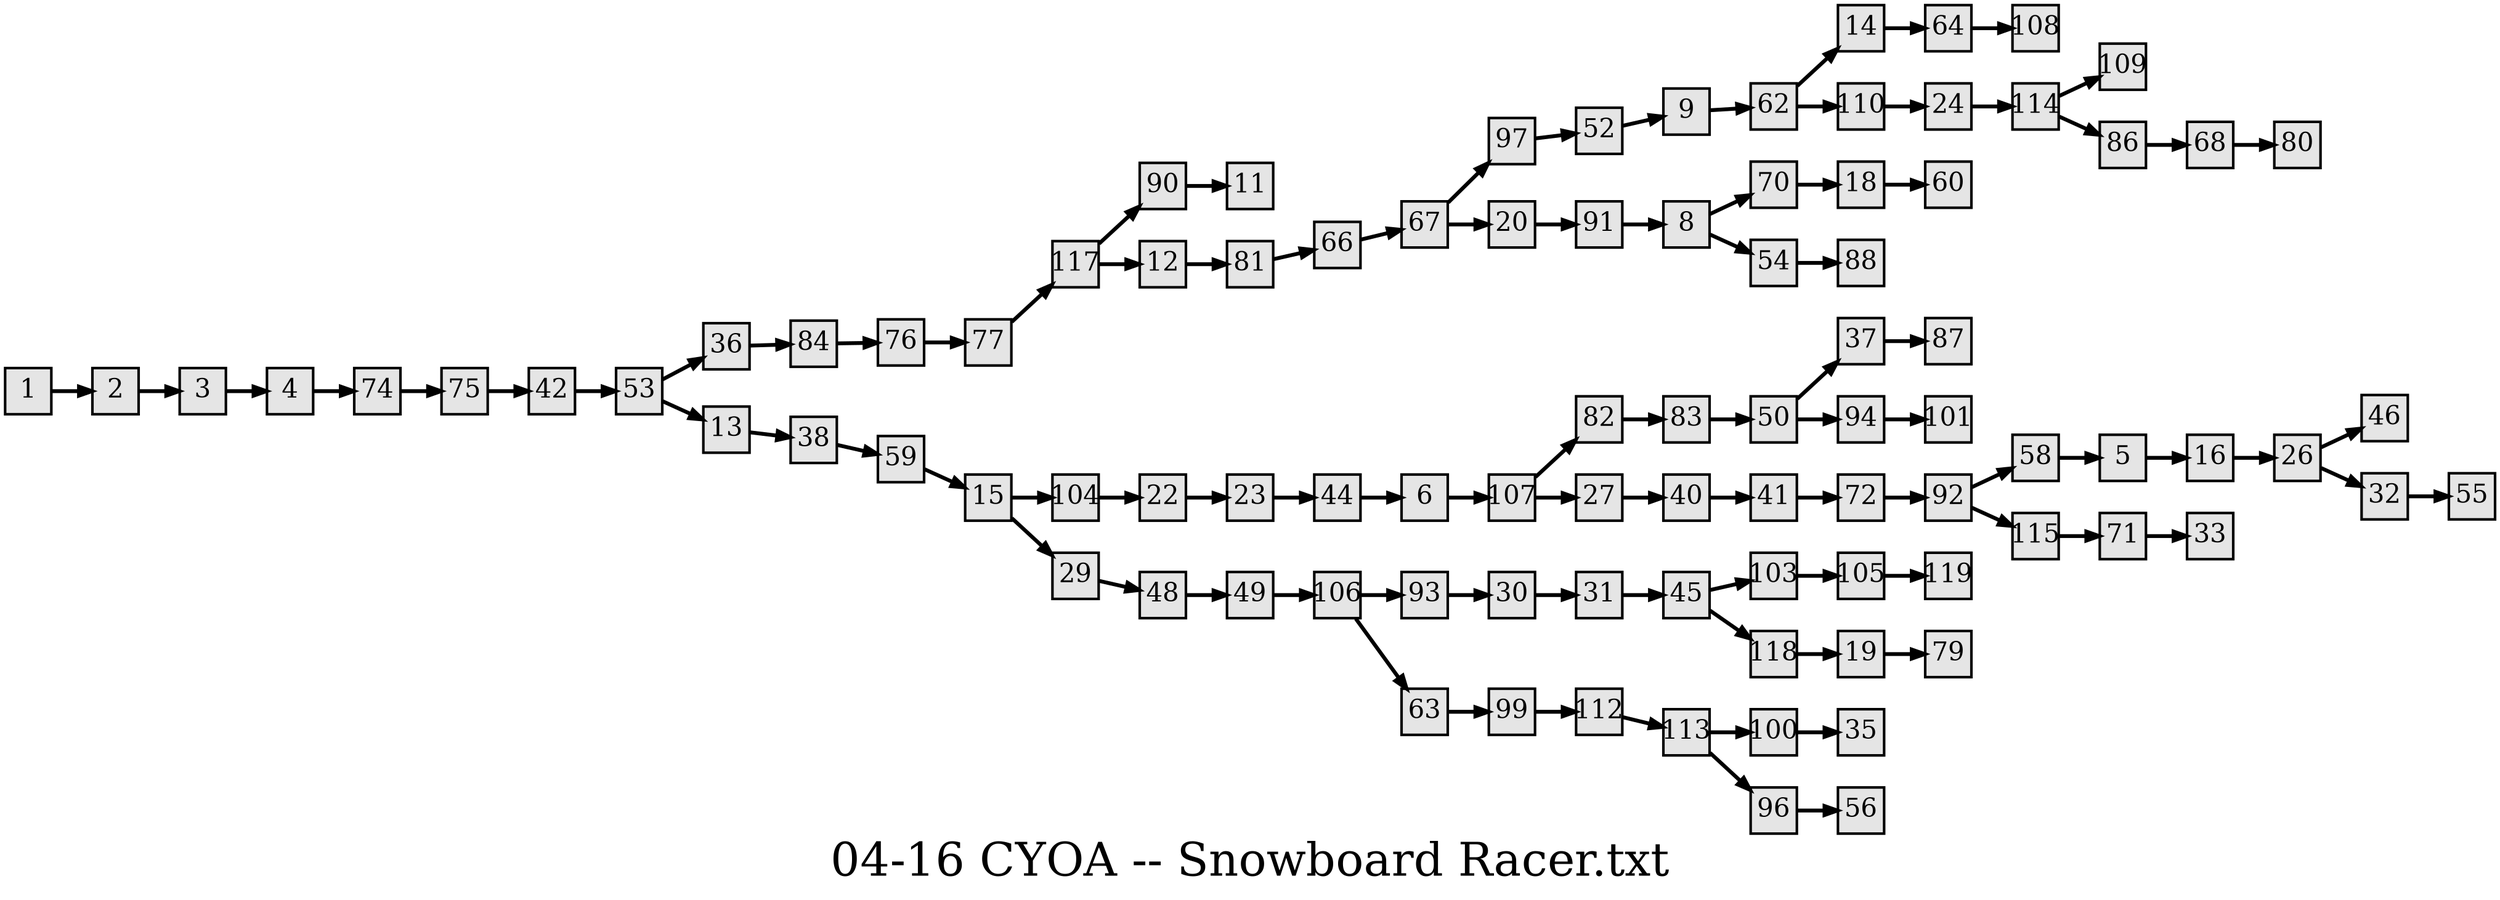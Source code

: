 digraph g{
  graph [ label="04-16 CYOA -- Snowboard Racer.txt" rankdir=LR, ordering=out, fontsize=36, nodesep="0.35", ranksep="0.45"];
  node  [shape=rect, penwidth=2, fontsize=20, style=filled, fillcolor=grey90, margin="0,0", labelfloat=true, regular=true, fixedsize=true];
  edge  [labelfloat=true, penwidth=3, fontsize=12];

  1 -> 2;
  2 -> 3;
  3 -> 4;
  4 -> 74;
  5 -> 16;
  6 -> 107;
  8 -> 70;
  8 -> 54;
  9 -> 62;
  12 -> 81;
  13 -> 38;
  14 -> 64;
  15 -> 104;
  15 -> 29;
  16 -> 26;
  18 -> 60;
  19 -> 79;
  20 -> 91;
  22 -> 23;
  23 -> 44;
  24 -> 114;
  26 -> 46;
  26 -> 32;
  27 -> 40;
  29 -> 48;
  30 -> 31;
  31 -> 45;
  32 -> 55;
  36 -> 84;
  37 -> 87;
  38 -> 59;
  40 -> 41;
  41 -> 72;
  42 -> 53;
  44 -> 6;
  45 -> 103;
  45 -> 118;
  48 -> 49;
  49 -> 106;
  50 -> 37;
  50 -> 94;
  52 -> 9;
  53 -> 36;
  53 -> 13;
  54 -> 88;
  58 -> 5;
  59 -> 15;
  62 -> 14;
  62 -> 110;
  63 -> 99;
  64 -> 108;
  66 -> 67;
  67 -> 97;
  67 -> 20;
  68 -> 80;
  70 -> 18;
  71 -> 33;
  72 -> 92;
  74 -> 75;
  75 -> 42;
  76 -> 77;
  77 -> 117;
  81 -> 66;
  82 -> 83;
  83 -> 50;
  84 -> 76;
  86 -> 68;
  90 -> 11;
  91 -> 8;
  92 -> 58;
  92 -> 115;
  93 -> 30;
  94 -> 101;
  96 -> 56;
  97 -> 52;
  99 -> 112;
  100 -> 35;
  103 -> 105;
  104 -> 22;
  105 -> 119;
  106 -> 93;
  106 -> 63;
  107 -> 82;
  107 -> 27;
  110 -> 24;
  112 -> 113;
  113 -> 100;
  113 -> 96;
  114 -> 109;
  114 -> 86;
  115 -> 71;
  117 -> 90;
  117 -> 12;
  118 -> 19;
  
}

